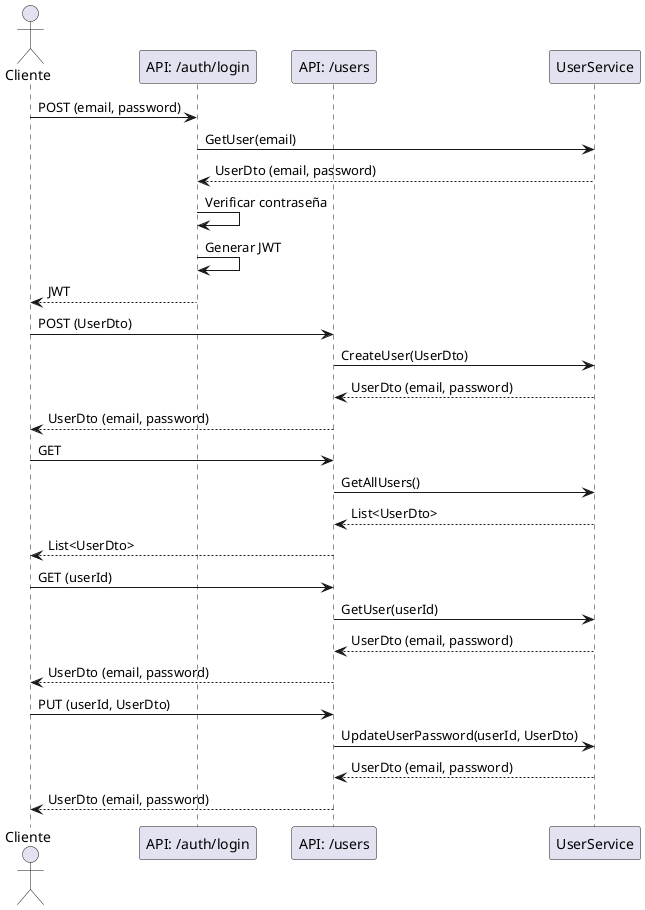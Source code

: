 @startuml
actor Cliente
participant "API: /auth/login" as Login
participant "API: /users" as Users
participant UserService

Cliente -> Login: POST (email, password)
Login -> UserService: GetUser(email)
UserService --> Login: UserDto (email, password)
Login -> Login: Verificar contraseña
Login -> Login: Generar JWT
Login --> Cliente: JWT

Cliente -> Users: POST (UserDto)
Users -> UserService: CreateUser(UserDto)
UserService --> Users: UserDto (email, password)
Users --> Cliente: UserDto (email, password)

Cliente -> Users: GET
Users -> UserService: GetAllUsers()
UserService --> Users: List<UserDto>
Users --> Cliente: List<UserDto>

Cliente -> Users: GET (userId)
Users -> UserService: GetUser(userId)
UserService --> Users: UserDto (email, password)
Users --> Cliente: UserDto (email, password)

Cliente -> Users: PUT (userId, UserDto)
Users -> UserService: UpdateUserPassword(userId, UserDto)
UserService --> Users: UserDto (email, password)
Users --> Cliente: UserDto (email, password)
@enduml

@startuml
class WebApplication {
    +CreateBuilder(args: string[]): WebApplicationBuilder
    +Build(): WebApplication
}

class WebApplicationBuilder {
    +Services: IServiceCollection
    +Build(): WebApplication
}

class WebApplication {
    +Services: IServiceProvider
    +UseSwagger(): WebApplication
    +UseSwaggerUI(): WebApplication
    +UseHttpsRedirection(): WebApplication
    +UseAuthentication(): WebApplication
    +UseAuthorization(): WebApplication
    +MapGet(pattern: string, handler: Delegate): WebApplication
    +MapPost(pattern: string, handler: Delegate): WebApplication
    +MapPut(pattern: string, handler: Delegate): WebApplication
    +Run(): void
}

class UserService {
    +CreateUser(newUser: UserDto): UserDto
    +GetAllUsers(): List<UserDto>
    +GetUser(userId: string): UserDto?
    +UpdateUserPassword(userId: string, updatedUser: UserDto): UserDto?
}

class UserDto {
    +Email: string
    +Password: string
}

WebApplication --> WebApplicationBuilder: Creates
WebApplicationBuilder --> UserService: Adds to services
WebApplication --> UserService: Uses
UserService --> UserDto: Manages
@enduml

